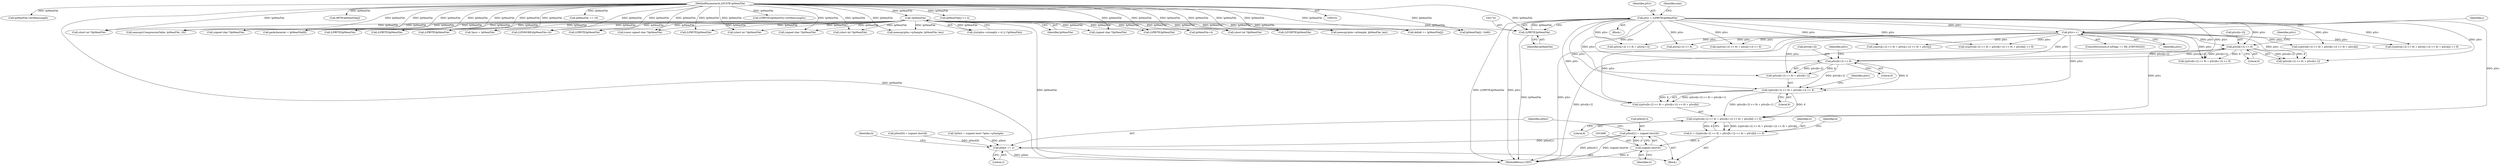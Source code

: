digraph "0_gstreamer_bc2cdd57d549ab3ba59782e9b395d0cd683fd3ac@array" {
"1001893" [label="(Call,pDest[1] = (signed short)lr)"];
"1001897" [label="(Call,(signed short)lr)"];
"1001836" [label="(Call,lr = ((((pSrc[k+2] << 8) + pSrc[k+1]) << 8) + pSrc[k]) << 8)"];
"1001838" [label="(Call,((((pSrc[k+2] << 8) + pSrc[k+1]) << 8) + pSrc[k]) << 8)"];
"1001840" [label="(Call,((pSrc[k+2] << 8) + pSrc[k+1]) << 8)"];
"1001842" [label="(Call,pSrc[k+2] << 8)"];
"1001869" [label="(Call,pSrc[k+2] << 8)"];
"1001751" [label="(Call,pSrc++)"];
"1001738" [label="(Call,pSrc = (LPBYTE)lpMemFile)"];
"1001740" [label="(Call,(LPBYTE)lpMemFile)"];
"1000131" [label="(Call,!lpMemFile)"];
"1000104" [label="(MethodParameterIn,LPCSTR lpMemFile)"];
"1001900" [label="(Call,pDest += 2)"];
"1001510" [label="(Call,lpMemFile+dwMemLength)"];
"1000846" [label="(Call,(short int *)lpMemFile)"];
"1001900" [label="(Call,pDest += 2)"];
"1001897" [label="(Call,(signed short)lr)"];
"1001770" [label="(Call,((pSrc[j+2] << 8) + pSrc[j+1]) << 8)"];
"1000316" [label="(Call,memcpy(CompressionTable, lpMemFile, 16))"];
"1001740" [label="(Call,(LPBYTE)lpMemFile)"];
"1001738" [label="(Call,pSrc = (LPBYTE)lpMemFile)"];
"1001832" [label="(Identifier,k)"];
"1001875" [label="(Literal,8)"];
"1001836" [label="(Call,lr = ((((pSrc[k+2] << 8) + pSrc[k+1]) << 8) + pSrc[k]) << 8)"];
"1000347" [label="(Call,(BYTE)lpMemFile[j])"];
"1001840" [label="(Call,((pSrc[k+2] << 8) + pSrc[k+1]) << 8)"];
"1001867" [label="(Call,((pSrc[k+2] << 8) + pSrc[k+1]) << 8)"];
"1001869" [label="(Call,pSrc[k+2] << 8)"];
"1001837" [label="(Identifier,lr)"];
"1000645" [label="(Call,(signed char *)lpMemFile)"];
"1001567" [label="(Call,(LPBYTE)lpMemFile)"];
"1001839" [label="(Call,(((pSrc[k+2] << 8) + pSrc[k+1]) << 8) + pSrc[k])"];
"1001850" [label="(Identifier,pSrc)"];
"1001816" [label="(Call,*pDest = (signed short *)pIns->pSample)"];
"1001856" [label="(Identifier,pSrc)"];
"1001502" [label="(Call,(LPBYTE)lpMemFile)"];
"1001199" [label="(Call,(LPDWORD)(lpMemFile+4))"];
"1000132" [label="(Identifier,lpMemFile)"];
"1001769" [label="(Call,(((pSrc[j+2] << 8) + pSrc[j+1]) << 8) + pSrc[j])"];
"1001017" [label="(Call,(LPBYTE)lpMemFile)"];
"1001877" [label="(Identifier,pSrc)"];
"1000267" [label="(Call,(const signed char *)lpMemFile)"];
"1000422" [label="(Call,(short int *)lpMemFile)"];
"1001894" [label="(Call,pDest[1])"];
"1001865" [label="(Call,((((pSrc[k+2] << 8) + pSrc[k+1]) << 8) + pSrc[k]) << 8)"];
"1001747" [label="(ControlStructure,if (nFlags == RS_STIPCM32S))"];
"1001854" [label="(Literal,8)"];
"1001870" [label="(Call,pSrc[k+2])"];
"1001866" [label="(Call,(((pSrc[k+2] << 8) + pSrc[k+1]) << 8) + pSrc[k])"];
"1000320" [label="(Call,lpMemFile += 16)"];
"1000594" [label="(Call,(short int *)lpMemFile)"];
"1000539" [label="(Call,(signed char *)lpMemFile)"];
"1001201" [label="(Call,lpMemFile+4)"];
"1001108" [label="(Call,(short int *)lpMemFile)"];
"1001925" [label="(Call,(LPCBYTE)lpMemFile)"];
"1001508" [label="(Call,(LPBYTE)(lpMemFile+dwMemLength))"];
"1001842" [label="(Call,pSrc[k+2] << 8)"];
"1000468" [label="(Call,memcpy(pIns->pSample, lpMemFile, len))"];
"1001860" [label="(Identifier,k)"];
"1001768" [label="(Call,((((pSrc[j+2] << 8) + pSrc[j+1]) << 8) + pSrc[j]) << 8)"];
"1001742" [label="(Identifier,lpMemFile)"];
"1001274" [label="(Call,delta8 += lpMemFile[j])"];
"1001745" [label="(Identifier,max)"];
"1000240" [label="(Call,lpMemFile[j] - 0x80)"];
"1001182" [label="(Call,packcharacter = lpMemFile[8])"];
"1001771" [label="(Call,(pSrc[j+2] << 8) + pSrc[j+1])"];
"1001841" [label="(Call,(pSrc[k+2] << 8) + pSrc[k+1])"];
"1001739" [label="(Identifier,pSrc)"];
"1001838" [label="(Call,((((pSrc[k+2] << 8) + pSrc[k+1]) << 8) + pSrc[k]) << 8)"];
"1001868" [label="(Call,(pSrc[k+2] << 8) + pSrc[k+1])"];
"1001843" [label="(Call,pSrc[k+2])"];
"1000104" [label="(MethodParameterIn,LPCSTR lpMemFile)"];
"1000357" [label="(Call,lpMemFile[j] >> 4)"];
"1001337" [label="(Call,(LPBYTE)lpMemFile)"];
"1001178" [label="(Call,*psrc = lpMemFile)"];
"1001752" [label="(Identifier,pSrc)"];
"1001902" [label="(Literal,2)"];
"1001858" [label="(Literal,8)"];
"1000123" [label="(Call,((int)pIns->nLength < 4) || (!lpMemFile))"];
"1001901" [label="(Identifier,pDest)"];
"1002047" [label="(MethodReturn,UINT)"];
"1001751" [label="(Call,pSrc++)"];
"1001756" [label="(Identifier,j)"];
"1000974" [label="(Call,(LPBYTE)lpMemFile)"];
"1001886" [label="(Call,pDest[0] = (signed short)ll)"];
"1000731" [label="(Call,(signed char *)lpMemFile)"];
"1001772" [label="(Call,pSrc[j+2] << 8)"];
"1001834" [label="(Block,)"];
"1001893" [label="(Call,pDest[1] = (signed short)lr)"];
"1001899" [label="(Identifier,lr)"];
"1002011" [label="(Call,memcpy(pIns->pSample, lpMemFile, len))"];
"1001727" [label="(Block,)"];
"1001848" [label="(Literal,8)"];
"1000959" [label="(Call,(LPBYTE)lpMemFile)"];
"1000131" [label="(Call,!lpMemFile)"];
"1001893" -> "1001834"  [label="AST: "];
"1001893" -> "1001897"  [label="CFG: "];
"1001894" -> "1001893"  [label="AST: "];
"1001897" -> "1001893"  [label="AST: "];
"1001901" -> "1001893"  [label="CFG: "];
"1001893" -> "1002047"  [label="DDG: pDest[1]"];
"1001893" -> "1002047"  [label="DDG: (signed short)lr"];
"1001897" -> "1001893"  [label="DDG: lr"];
"1001893" -> "1001900"  [label="DDG: pDest[1]"];
"1001897" -> "1001899"  [label="CFG: "];
"1001898" -> "1001897"  [label="AST: "];
"1001899" -> "1001897"  [label="AST: "];
"1001897" -> "1002047"  [label="DDG: lr"];
"1001836" -> "1001897"  [label="DDG: lr"];
"1001836" -> "1001834"  [label="AST: "];
"1001836" -> "1001838"  [label="CFG: "];
"1001837" -> "1001836"  [label="AST: "];
"1001838" -> "1001836"  [label="AST: "];
"1001860" -> "1001836"  [label="CFG: "];
"1001838" -> "1001836"  [label="DDG: (((pSrc[k+2] << 8) + pSrc[k+1]) << 8) + pSrc[k]"];
"1001838" -> "1001836"  [label="DDG: 8"];
"1001838" -> "1001858"  [label="CFG: "];
"1001839" -> "1001838"  [label="AST: "];
"1001858" -> "1001838"  [label="AST: "];
"1001840" -> "1001838"  [label="DDG: (pSrc[k+2] << 8) + pSrc[k+1]"];
"1001840" -> "1001838"  [label="DDG: 8"];
"1001751" -> "1001838"  [label="DDG: pSrc"];
"1001738" -> "1001838"  [label="DDG: pSrc"];
"1001840" -> "1001839"  [label="AST: "];
"1001840" -> "1001854"  [label="CFG: "];
"1001841" -> "1001840"  [label="AST: "];
"1001854" -> "1001840"  [label="AST: "];
"1001856" -> "1001840"  [label="CFG: "];
"1001840" -> "1001839"  [label="DDG: (pSrc[k+2] << 8) + pSrc[k+1]"];
"1001840" -> "1001839"  [label="DDG: 8"];
"1001842" -> "1001840"  [label="DDG: pSrc[k+2]"];
"1001842" -> "1001840"  [label="DDG: 8"];
"1001751" -> "1001840"  [label="DDG: pSrc"];
"1001738" -> "1001840"  [label="DDG: pSrc"];
"1001842" -> "1001841"  [label="AST: "];
"1001842" -> "1001848"  [label="CFG: "];
"1001843" -> "1001842"  [label="AST: "];
"1001848" -> "1001842"  [label="AST: "];
"1001850" -> "1001842"  [label="CFG: "];
"1001842" -> "1001841"  [label="DDG: pSrc[k+2]"];
"1001842" -> "1001841"  [label="DDG: 8"];
"1001869" -> "1001842"  [label="DDG: pSrc[k+2]"];
"1001751" -> "1001842"  [label="DDG: pSrc"];
"1001738" -> "1001842"  [label="DDG: pSrc"];
"1001842" -> "1001869"  [label="DDG: pSrc[k+2]"];
"1001869" -> "1001868"  [label="AST: "];
"1001869" -> "1001875"  [label="CFG: "];
"1001870" -> "1001869"  [label="AST: "];
"1001875" -> "1001869"  [label="AST: "];
"1001877" -> "1001869"  [label="CFG: "];
"1001869" -> "1002047"  [label="DDG: pSrc[k+2]"];
"1001869" -> "1001867"  [label="DDG: pSrc[k+2]"];
"1001869" -> "1001867"  [label="DDG: 8"];
"1001869" -> "1001868"  [label="DDG: pSrc[k+2]"];
"1001869" -> "1001868"  [label="DDG: 8"];
"1001751" -> "1001869"  [label="DDG: pSrc"];
"1001738" -> "1001869"  [label="DDG: pSrc"];
"1001751" -> "1001747"  [label="AST: "];
"1001751" -> "1001752"  [label="CFG: "];
"1001752" -> "1001751"  [label="AST: "];
"1001756" -> "1001751"  [label="CFG: "];
"1001751" -> "1002047"  [label="DDG: pSrc"];
"1001738" -> "1001751"  [label="DDG: pSrc"];
"1001751" -> "1001768"  [label="DDG: pSrc"];
"1001751" -> "1001770"  [label="DDG: pSrc"];
"1001751" -> "1001772"  [label="DDG: pSrc"];
"1001751" -> "1001771"  [label="DDG: pSrc"];
"1001751" -> "1001769"  [label="DDG: pSrc"];
"1001751" -> "1001841"  [label="DDG: pSrc"];
"1001751" -> "1001839"  [label="DDG: pSrc"];
"1001751" -> "1001865"  [label="DDG: pSrc"];
"1001751" -> "1001867"  [label="DDG: pSrc"];
"1001751" -> "1001868"  [label="DDG: pSrc"];
"1001751" -> "1001866"  [label="DDG: pSrc"];
"1001738" -> "1001727"  [label="AST: "];
"1001738" -> "1001740"  [label="CFG: "];
"1001739" -> "1001738"  [label="AST: "];
"1001740" -> "1001738"  [label="AST: "];
"1001745" -> "1001738"  [label="CFG: "];
"1001738" -> "1002047"  [label="DDG: (LPBYTE)lpMemFile"];
"1001738" -> "1002047"  [label="DDG: pSrc"];
"1001740" -> "1001738"  [label="DDG: lpMemFile"];
"1001738" -> "1001768"  [label="DDG: pSrc"];
"1001738" -> "1001770"  [label="DDG: pSrc"];
"1001738" -> "1001772"  [label="DDG: pSrc"];
"1001738" -> "1001771"  [label="DDG: pSrc"];
"1001738" -> "1001769"  [label="DDG: pSrc"];
"1001738" -> "1001841"  [label="DDG: pSrc"];
"1001738" -> "1001839"  [label="DDG: pSrc"];
"1001738" -> "1001865"  [label="DDG: pSrc"];
"1001738" -> "1001867"  [label="DDG: pSrc"];
"1001738" -> "1001868"  [label="DDG: pSrc"];
"1001738" -> "1001866"  [label="DDG: pSrc"];
"1001740" -> "1001742"  [label="CFG: "];
"1001741" -> "1001740"  [label="AST: "];
"1001742" -> "1001740"  [label="AST: "];
"1001740" -> "1002047"  [label="DDG: lpMemFile"];
"1000131" -> "1001740"  [label="DDG: lpMemFile"];
"1000104" -> "1001740"  [label="DDG: lpMemFile"];
"1000131" -> "1000123"  [label="AST: "];
"1000131" -> "1000132"  [label="CFG: "];
"1000132" -> "1000131"  [label="AST: "];
"1000123" -> "1000131"  [label="CFG: "];
"1000131" -> "1002047"  [label="DDG: lpMemFile"];
"1000131" -> "1000123"  [label="DDG: lpMemFile"];
"1000104" -> "1000131"  [label="DDG: lpMemFile"];
"1000131" -> "1000240"  [label="DDG: lpMemFile"];
"1000131" -> "1000267"  [label="DDG: lpMemFile"];
"1000131" -> "1000316"  [label="DDG: lpMemFile"];
"1000131" -> "1000422"  [label="DDG: lpMemFile"];
"1000131" -> "1000468"  [label="DDG: lpMemFile"];
"1000131" -> "1000539"  [label="DDG: lpMemFile"];
"1000131" -> "1000594"  [label="DDG: lpMemFile"];
"1000131" -> "1000645"  [label="DDG: lpMemFile"];
"1000131" -> "1000731"  [label="DDG: lpMemFile"];
"1000131" -> "1000846"  [label="DDG: lpMemFile"];
"1000131" -> "1000959"  [label="DDG: lpMemFile"];
"1000131" -> "1000974"  [label="DDG: lpMemFile"];
"1000131" -> "1001017"  [label="DDG: lpMemFile"];
"1000131" -> "1001108"  [label="DDG: lpMemFile"];
"1000131" -> "1001178"  [label="DDG: lpMemFile"];
"1000131" -> "1001182"  [label="DDG: lpMemFile"];
"1000131" -> "1001199"  [label="DDG: lpMemFile"];
"1000131" -> "1001201"  [label="DDG: lpMemFile"];
"1000131" -> "1001274"  [label="DDG: lpMemFile"];
"1000131" -> "1001337"  [label="DDG: lpMemFile"];
"1000131" -> "1001502"  [label="DDG: lpMemFile"];
"1000131" -> "1001567"  [label="DDG: lpMemFile"];
"1000131" -> "1001925"  [label="DDG: lpMemFile"];
"1000131" -> "1002011"  [label="DDG: lpMemFile"];
"1000104" -> "1000101"  [label="AST: "];
"1000104" -> "1002047"  [label="DDG: lpMemFile"];
"1000104" -> "1000240"  [label="DDG: lpMemFile"];
"1000104" -> "1000267"  [label="DDG: lpMemFile"];
"1000104" -> "1000316"  [label="DDG: lpMemFile"];
"1000104" -> "1000320"  [label="DDG: lpMemFile"];
"1000104" -> "1000347"  [label="DDG: lpMemFile"];
"1000104" -> "1000357"  [label="DDG: lpMemFile"];
"1000104" -> "1000422"  [label="DDG: lpMemFile"];
"1000104" -> "1000468"  [label="DDG: lpMemFile"];
"1000104" -> "1000539"  [label="DDG: lpMemFile"];
"1000104" -> "1000594"  [label="DDG: lpMemFile"];
"1000104" -> "1000645"  [label="DDG: lpMemFile"];
"1000104" -> "1000731"  [label="DDG: lpMemFile"];
"1000104" -> "1000846"  [label="DDG: lpMemFile"];
"1000104" -> "1000959"  [label="DDG: lpMemFile"];
"1000104" -> "1000974"  [label="DDG: lpMemFile"];
"1000104" -> "1001017"  [label="DDG: lpMemFile"];
"1000104" -> "1001108"  [label="DDG: lpMemFile"];
"1000104" -> "1001178"  [label="DDG: lpMemFile"];
"1000104" -> "1001182"  [label="DDG: lpMemFile"];
"1000104" -> "1001199"  [label="DDG: lpMemFile"];
"1000104" -> "1001201"  [label="DDG: lpMemFile"];
"1000104" -> "1001274"  [label="DDG: lpMemFile"];
"1000104" -> "1001337"  [label="DDG: lpMemFile"];
"1000104" -> "1001502"  [label="DDG: lpMemFile"];
"1000104" -> "1001508"  [label="DDG: lpMemFile"];
"1000104" -> "1001510"  [label="DDG: lpMemFile"];
"1000104" -> "1001567"  [label="DDG: lpMemFile"];
"1000104" -> "1001925"  [label="DDG: lpMemFile"];
"1000104" -> "1002011"  [label="DDG: lpMemFile"];
"1001900" -> "1001834"  [label="AST: "];
"1001900" -> "1001902"  [label="CFG: "];
"1001901" -> "1001900"  [label="AST: "];
"1001902" -> "1001900"  [label="AST: "];
"1001832" -> "1001900"  [label="CFG: "];
"1001900" -> "1002047"  [label="DDG: pDest"];
"1001886" -> "1001900"  [label="DDG: pDest[0]"];
"1001816" -> "1001900"  [label="DDG: pDest"];
}
